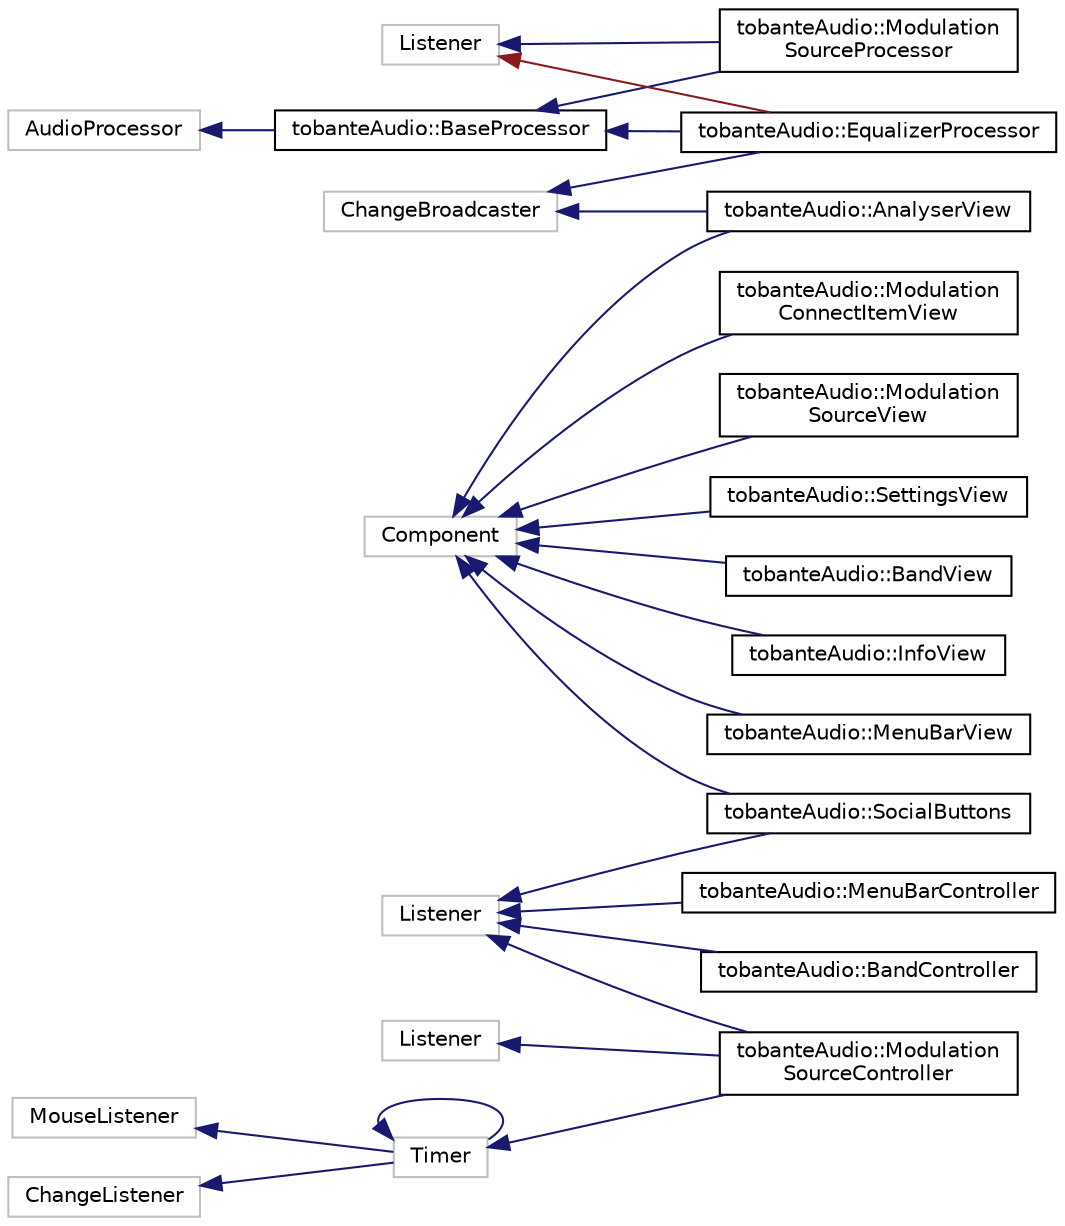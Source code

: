 digraph "Graphical Class Hierarchy"
{
  edge [fontname="Helvetica",fontsize="10",labelfontname="Helvetica",labelfontsize="10"];
  node [fontname="Helvetica",fontsize="10",shape=record];
  rankdir="LR";
  Node44 [label="AudioProcessor",height=0.2,width=0.4,color="grey75", fillcolor="white", style="filled"];
  Node44 -> Node45 [dir="back",color="midnightblue",fontsize="10",style="solid",fontname="Helvetica"];
  Node45 [label="tobanteAudio::BaseProcessor",height=0.2,width=0.4,color="black", fillcolor="white", style="filled",URL="$classtobanteAudio_1_1BaseProcessor.html",tooltip="Base class for all processors. "];
  Node45 -> Node16 [dir="back",color="midnightblue",fontsize="10",style="solid",fontname="Helvetica"];
  Node16 [label="tobanteAudio::EqualizerProcessor",height=0.2,width=0.4,color="black", fillcolor="white", style="filled",URL="$classtobanteAudio_1_1EqualizerProcessor.html",tooltip="Main processor class for modEQ. Holds 6 JUCE dsp filters in a ProcessorChain. "];
  Node45 -> Node17 [dir="back",color="midnightblue",fontsize="10",style="solid",fontname="Helvetica"];
  Node17 [label="tobanteAudio::Modulation\lSourceProcessor",height=0.2,width=0.4,color="black", fillcolor="white", style="filled",URL="$classtobanteAudio_1_1ModulationSourceProcessor.html",tooltip="Processor class for a modulation source. Holds a dsp::Oscillator<float>. "];
  Node38 [label="ChangeBroadcaster",height=0.2,width=0.4,color="grey75", fillcolor="white", style="filled"];
  Node38 -> Node29 [dir="back",color="midnightblue",fontsize="10",style="solid",fontname="Helvetica"];
  Node29 [label="tobanteAudio::AnalyserView",height=0.2,width=0.4,color="black", fillcolor="white", style="filled",URL="$classtobanteAudio_1_1AnalyserView.html",tooltip="Component for the spectrum analyser. "];
  Node38 -> Node16 [dir="back",color="midnightblue",fontsize="10",style="solid",fontname="Helvetica"];
  Node36 [label="ChangeListener",height=0.2,width=0.4,color="grey75", fillcolor="white", style="filled"];
  Node36 -> Node0 [dir="back",color="midnightblue",fontsize="10",style="solid",fontname="Helvetica"];
  Node0 [label="tobanteAudio::AnalyserController",height=0.2,width=0.4,color="black", fillcolor="white", style="filled",URL="$classtobanteAudio_1_1AnalyserController.html",tooltip="Controller for the AnalyserView component. "];
  Node28 [label="Component",height=0.2,width=0.4,color="grey75", fillcolor="white", style="filled"];
  Node28 -> Node29 [dir="back",color="midnightblue",fontsize="10",style="solid",fontname="Helvetica"];
  Node28 -> Node30 [dir="back",color="midnightblue",fontsize="10",style="solid",fontname="Helvetica"];
  Node30 [label="tobanteAudio::BandView",height=0.2,width=0.4,color="black", fillcolor="white", style="filled",URL="$classtobanteAudio_1_1BandView.html",tooltip="View of a single filter band. "];
  Node28 -> Node31 [dir="back",color="midnightblue",fontsize="10",style="solid",fontname="Helvetica"];
  Node31 [label="tobanteAudio::InfoView",height=0.2,width=0.4,color="black", fillcolor="white", style="filled",URL="$classtobanteAudio_1_1InfoView.html",tooltip="The info page view component. "];
  Node28 -> Node32 [dir="back",color="midnightblue",fontsize="10",style="solid",fontname="Helvetica"];
  Node32 [label="tobanteAudio::MenuBarView",height=0.2,width=0.4,color="black", fillcolor="white", style="filled",URL="$classtobanteAudio_1_1MenuBarView.html",tooltip="Component contains all menu bar svg icon buttons. "];
  Node28 -> Node33 [dir="back",color="midnightblue",fontsize="10",style="solid",fontname="Helvetica"];
  Node33 [label="tobanteAudio::Modulation\lConnectItemView",height=0.2,width=0.4,color="black", fillcolor="white", style="filled",URL="$classtobanteAudio_1_1ModulationConnectItemView.html",tooltip="Component for connecting a modulation source to destination. "];
  Node28 -> Node34 [dir="back",color="midnightblue",fontsize="10",style="solid",fontname="Helvetica"];
  Node34 [label="tobanteAudio::Modulation\lSourceView",height=0.2,width=0.4,color="black", fillcolor="white", style="filled",URL="$classtobanteAudio_1_1ModulationSourceView.html",tooltip="View for a ModulationSourceProcessor & ModulationSourceController. "];
  Node28 -> Node35 [dir="back",color="midnightblue",fontsize="10",style="solid",fontname="Helvetica"];
  Node35 [label="tobanteAudio::SettingsView",height=0.2,width=0.4,color="black", fillcolor="white", style="filled",URL="$classtobanteAudio_1_1SettingsView.html",tooltip="The settings page view component. "];
  Node28 -> Node21 [dir="back",color="midnightblue",fontsize="10",style="solid",fontname="Helvetica"];
  Node21 [label="tobanteAudio::SocialButtons",height=0.2,width=0.4,color="black", fillcolor="white", style="filled",URL="$classtobanteAudio_1_1SocialButtons.html",tooltip="Group of image buttons with links to tobanteAudio social media pages. "];
  Node18 [label="Listener",height=0.2,width=0.4,color="grey75", fillcolor="white", style="filled"];
  Node18 -> Node19 [dir="back",color="midnightblue",fontsize="10",style="solid",fontname="Helvetica"];
  Node19 [label="tobanteAudio::BandController",height=0.2,width=0.4,color="black", fillcolor="white", style="filled",URL="$classtobanteAudio_1_1BandController.html",tooltip="Controller for the BandView component. "];
  Node18 -> Node20 [dir="back",color="midnightblue",fontsize="10",style="solid",fontname="Helvetica"];
  Node20 [label="tobanteAudio::MenuBarController",height=0.2,width=0.4,color="black", fillcolor="white", style="filled",URL="$classtobanteAudio_1_1MenuBarController.html",tooltip="Controller for the MenuBarView component. "];
  Node18 -> Node2 [dir="back",color="midnightblue",fontsize="10",style="solid",fontname="Helvetica"];
  Node2 [label="tobanteAudio::Modulation\lSourceController",height=0.2,width=0.4,color="black", fillcolor="white", style="filled",URL="$classtobanteAudio_1_1ModulationSourceController.html",tooltip="Controller for the ModulationSourceView component. "];
  Node18 -> Node21 [dir="back",color="midnightblue",fontsize="10",style="solid",fontname="Helvetica"];
  Node15 [label="Listener",height=0.2,width=0.4,color="grey75", fillcolor="white", style="filled"];
  Node15 -> Node16 [dir="back",color="firebrick4",fontsize="10",style="solid",fontname="Helvetica"];
  Node15 -> Node17 [dir="back",color="midnightblue",fontsize="10",style="solid",fontname="Helvetica"];
  Node14 [label="Listener",height=0.2,width=0.4,color="grey75", fillcolor="white", style="filled"];
  Node14 -> Node2 [dir="back",color="midnightblue",fontsize="10",style="solid",fontname="Helvetica"];
  Node9 [label="MouseListener",height=0.2,width=0.4,color="grey75", fillcolor="white", style="filled"];
  Node9 -> Node0 [dir="back",color="midnightblue",fontsize="10",style="solid",fontname="Helvetica"];
  Node0 [label="Timer",height=0.2,width=0.4,color="grey75", fillcolor="white", style="filled"];
  Node0 -> Node0 [dir="back",color="midnightblue",fontsize="10",style="solid",fontname="Helvetica"];
  Node0 -> Node2 [dir="back",color="midnightblue",fontsize="10",style="solid",fontname="Helvetica"];
}
